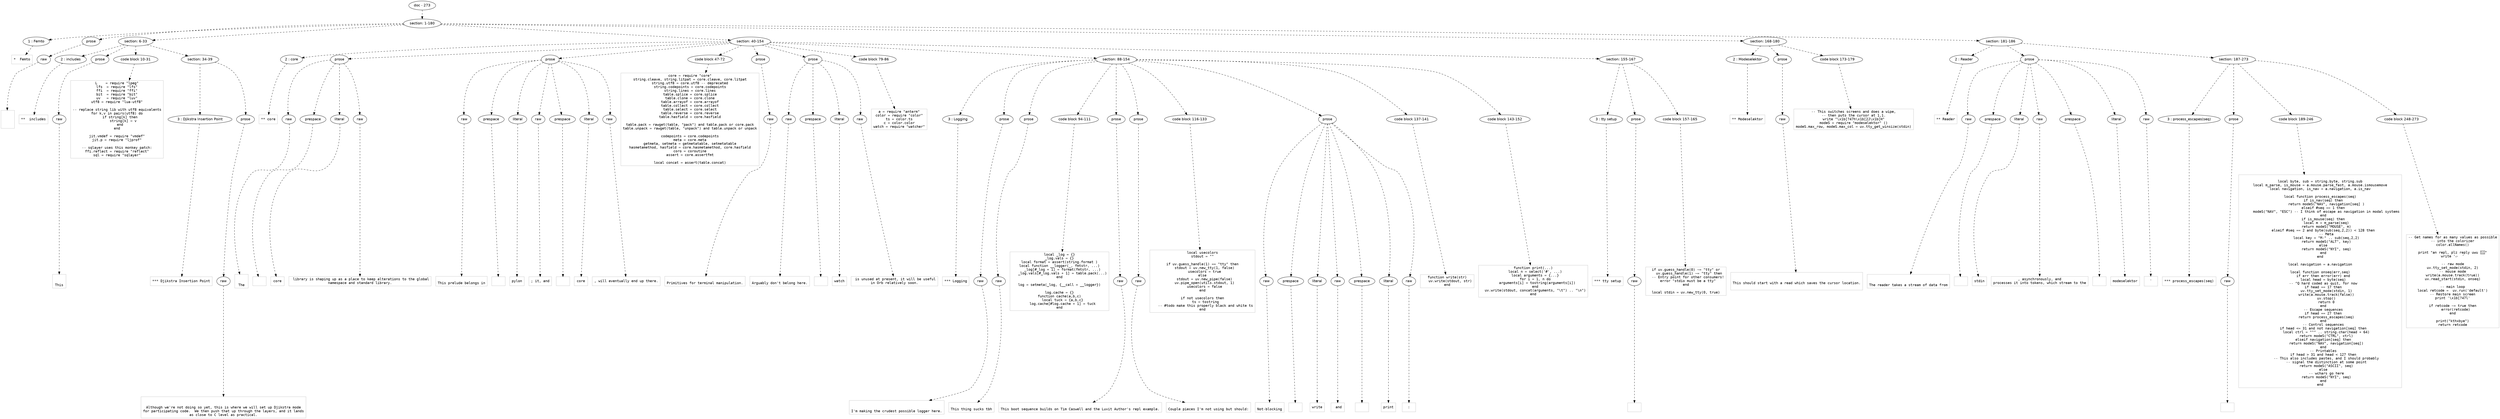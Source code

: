 digraph lpegNode {

node [fontname=Helvetica]
edge [style=dashed]

doc_0 [label="doc - 273"]


doc_0 -> { section_1}
{rank=same; section_1}

section_1 [label="section: 1-180"]


// END RANK doc_0

section_1 -> { header_2 prose_3 section_4 section_5 section_6 section_7}
{rank=same; header_2 prose_3 section_4 section_5 section_6 section_7}

header_2 [label="1 : Femto"]

prose_3 [label="prose"]

section_4 [label="section: 6-33"]

section_5 [label="section: 40-154"]

section_6 [label="section: 168-180"]

section_7 [label="section: 181-186"]


// END RANK section_1

header_2 -> leaf_8
leaf_8  [color=Gray,shape=rectangle,fontname=Inconsolata,label="*  Femto"]
// END RANK header_2

prose_3 -> { raw_9}
{rank=same; raw_9}

raw_9 [label="raw"]


// END RANK prose_3

raw_9 -> leaf_10
leaf_10  [color=Gray,shape=rectangle,fontname=Inconsolata,label="



"]
// END RANK raw_9

section_4 -> { header_11 prose_12 codeblock_13 section_14}
{rank=same; header_11 prose_12 codeblock_13 section_14}

header_11 [label="2 : includes"]

prose_12 [label="prose"]

codeblock_13 [label="code block 10-31"]

section_14 [label="section: 34-39"]


// END RANK section_4

header_11 -> leaf_15
leaf_15  [color=Gray,shape=rectangle,fontname=Inconsolata,label="**  includes"]
// END RANK header_11

prose_12 -> { raw_16}
{rank=same; raw_16}

raw_16 [label="raw"]


// END RANK prose_12

raw_16 -> leaf_17
leaf_17  [color=Gray,shape=rectangle,fontname=Inconsolata,label="

This
"]
// END RANK raw_16

codeblock_13 -> leaf_18
leaf_18  [color=Gray,shape=rectangle,fontname=Inconsolata,label="L    = require \"lpeg\"
lfs  = require \"lfs\"
ffi  = require \"ffi\"
bit  = require \"bit\"
uv   = require \"luv\"
utf8 = require \"lua-utf8\"

-- replace string lib with utf8 equivalents
for k,v in pairs(utf8) do
   if string[k] then
      string[k] = v
   end
end

jit.vmdef = require \"vmdef\"
jit.p = require \"ljprof\"

-- sqlayer uses this monkey patch:
ffi.reflect = require \"reflect\"
sql = require \"sqlayer\""]
// END RANK codeblock_13

section_14 -> { header_19 prose_20}
{rank=same; header_19 prose_20}

header_19 [label="3 : Djikstra Insertion Point"]

prose_20 [label="prose"]


// END RANK section_14

header_19 -> leaf_21
leaf_21  [color=Gray,shape=rectangle,fontname=Inconsolata,label="*** Djikstra Insertion Point"]
// END RANK header_19

prose_20 -> { raw_22}
{rank=same; raw_22}

raw_22 [label="raw"]


// END RANK prose_20

raw_22 -> leaf_23
leaf_23  [color=Gray,shape=rectangle,fontname=Inconsolata,label="

Although we're not doing so yet, this is where we will set up Djikstra mode
for participating code.  We then push that up through the layers, and it lands
as close to C level as practical.
"]
// END RANK raw_22

section_5 -> { header_24 prose_25 prose_26 codeblock_27 prose_28 prose_29 codeblock_30 section_31 section_32}
{rank=same; header_24 prose_25 prose_26 codeblock_27 prose_28 prose_29 codeblock_30 section_31 section_32}

header_24 [label="2 : core"]

prose_25 [label="prose"]

prose_26 [label="prose"]

codeblock_27 [label="code block 47-72"]

prose_28 [label="prose"]

prose_29 [label="prose"]

codeblock_30 [label="code block 79-86"]

section_31 [label="section: 88-154"]

section_32 [label="section: 155-167"]


// END RANK section_5

header_24 -> leaf_33
leaf_33  [color=Gray,shape=rectangle,fontname=Inconsolata,label="** core"]
// END RANK header_24

prose_25 -> { raw_34 prespace_35 literal_36 raw_37}
{rank=same; raw_34 prespace_35 literal_36 raw_37}

raw_34 [label="raw"]

prespace_35 [label="prespace"]

literal_36 [label="literal"]

raw_37 [label="raw"]


// END RANK prose_25

raw_34 -> leaf_38
leaf_38  [color=Gray,shape=rectangle,fontname=Inconsolata,label="

The"]
// END RANK raw_34

prespace_35 -> leaf_39
leaf_39  [color=Gray,shape=rectangle,fontname=Inconsolata,label=" "]
// END RANK prespace_35

literal_36 -> leaf_40
leaf_40  [color=Gray,shape=rectangle,fontname=Inconsolata,label="core"]
// END RANK literal_36

raw_37 -> leaf_41
leaf_41  [color=Gray,shape=rectangle,fontname=Inconsolata,label=" library is shaping up as a place to keep alterations to the global
namespace and standard library.
"]
// END RANK raw_37

prose_26 -> { raw_42 prespace_43 literal_44 raw_45 prespace_46 literal_47 raw_48}
{rank=same; raw_42 prespace_43 literal_44 raw_45 prespace_46 literal_47 raw_48}

raw_42 [label="raw"]

prespace_43 [label="prespace"]

literal_44 [label="literal"]

raw_45 [label="raw"]

prespace_46 [label="prespace"]

literal_47 [label="literal"]

raw_48 [label="raw"]


// END RANK prose_26

raw_42 -> leaf_49
leaf_49  [color=Gray,shape=rectangle,fontname=Inconsolata,label="
This prelude belongs in"]
// END RANK raw_42

prespace_43 -> leaf_50
leaf_50  [color=Gray,shape=rectangle,fontname=Inconsolata,label=" "]
// END RANK prespace_43

literal_44 -> leaf_51
leaf_51  [color=Gray,shape=rectangle,fontname=Inconsolata,label="pylon"]
// END RANK literal_44

raw_45 -> leaf_52
leaf_52  [color=Gray,shape=rectangle,fontname=Inconsolata,label="; it, and"]
// END RANK raw_45

prespace_46 -> leaf_53
leaf_53  [color=Gray,shape=rectangle,fontname=Inconsolata,label=" "]
// END RANK prespace_46

literal_47 -> leaf_54
leaf_54  [color=Gray,shape=rectangle,fontname=Inconsolata,label="core"]
// END RANK literal_47

raw_48 -> leaf_55
leaf_55  [color=Gray,shape=rectangle,fontname=Inconsolata,label=", will eventually end up there.
"]
// END RANK raw_48

codeblock_27 -> leaf_56
leaf_56  [color=Gray,shape=rectangle,fontname=Inconsolata,label="core = require \"core\"
string.cleave, string.litpat = core.cleave, core.litpat
string.utf8 = core.utf8 -- deprecated
string.codepoints = core.codepoints
string.lines = core.lines
table.splice = core.splice
table.clone = core.clone
table.arrayof = core.arrayof
table.collect = core.collect
table.select = core.select
table.reverse = core.reverse
table.hasfield = core.hasfield

table.pack = rawget(table, \"pack\") and table.pack or core.pack
table.unpack = rawget(table, \"unpack\") and table.unpack or unpack

codepoints = core.codepoints
meta = core.meta
getmeta, setmeta = getmetatable, setmetatable
hasmetamethod, hasfield = core.hasmetamethod, core.hasfield
coro = coroutine
assert = core.assertfmt

local concat = assert(table.concat)"]
// END RANK codeblock_27

prose_28 -> { raw_57}
{rank=same; raw_57}

raw_57 [label="raw"]


// END RANK prose_28

raw_57 -> leaf_58
leaf_58  [color=Gray,shape=rectangle,fontname=Inconsolata,label="
Primitives for terminal manipulation.
"]
// END RANK raw_57

prose_29 -> { raw_59 prespace_60 literal_61 raw_62}
{rank=same; raw_59 prespace_60 literal_61 raw_62}

raw_59 [label="raw"]

prespace_60 [label="prespace"]

literal_61 [label="literal"]

raw_62 [label="raw"]


// END RANK prose_29

raw_59 -> leaf_63
leaf_63  [color=Gray,shape=rectangle,fontname=Inconsolata,label="
Arguably don't belong here."]
// END RANK raw_59

prespace_60 -> leaf_64
leaf_64  [color=Gray,shape=rectangle,fontname=Inconsolata,label=" "]
// END RANK prespace_60

literal_61 -> leaf_65
leaf_65  [color=Gray,shape=rectangle,fontname=Inconsolata,label="watch"]
// END RANK literal_61

raw_62 -> leaf_66
leaf_66  [color=Gray,shape=rectangle,fontname=Inconsolata,label=" is unused at present, it will be useful
in Orb relatively soon.
"]
// END RANK raw_62

codeblock_30 -> leaf_67
leaf_67  [color=Gray,shape=rectangle,fontname=Inconsolata,label="a = require \"anterm\"
color = require \"color\"
ts = color.ts
c = color.color
watch = require \"watcher\"
"]
// END RANK codeblock_30

section_31 -> { header_68 prose_69 prose_70 codeblock_71 prose_72 prose_73 codeblock_74 prose_75 codeblock_76 codeblock_77}
{rank=same; header_68 prose_69 prose_70 codeblock_71 prose_72 prose_73 codeblock_74 prose_75 codeblock_76 codeblock_77}

header_68 [label="3 : Logging"]

prose_69 [label="prose"]

prose_70 [label="prose"]

codeblock_71 [label="code block 94-111"]

prose_72 [label="prose"]

prose_73 [label="prose"]

codeblock_74 [label="code block 116-133"]

prose_75 [label="prose"]

codeblock_76 [label="code block 137-141"]

codeblock_77 [label="code block 143-152"]


// END RANK section_31

header_68 -> leaf_78
leaf_78  [color=Gray,shape=rectangle,fontname=Inconsolata,label="*** Logging"]
// END RANK header_68

prose_69 -> { raw_79}
{rank=same; raw_79}

raw_79 [label="raw"]


// END RANK prose_69

raw_79 -> leaf_80
leaf_80  [color=Gray,shape=rectangle,fontname=Inconsolata,label="

I'm making the crudest possible logger here.
"]
// END RANK raw_79

prose_70 -> { raw_81}
{rank=same; raw_81}

raw_81 [label="raw"]


// END RANK prose_70

raw_81 -> leaf_82
leaf_82  [color=Gray,shape=rectangle,fontname=Inconsolata,label="
This thing sucks tbh
"]
// END RANK raw_81

codeblock_71 -> leaf_83
leaf_83  [color=Gray,shape=rectangle,fontname=Inconsolata,label="local _log = {}
_log.vals = {}
local format = assert(string.format )
local function __logger(_, fmtstr, ...)
   _log[#_log + 1] = format(fmtstr, ...)
   _log.vals[#_log.vals + 1] = table.pack(...)
end

log = setmeta(_log, {__call = __logger})

log.cache = {}
function cache(a,b,c)
   local tuck = {a,b,c}
   log.cache[#log.cache + 1] = tuck
end
"]
// END RANK codeblock_71

prose_72 -> { raw_84}
{rank=same; raw_84}

raw_84 [label="raw"]


// END RANK prose_72

raw_84 -> leaf_85
leaf_85  [color=Gray,shape=rectangle,fontname=Inconsolata,label="
This boot sequence builds on Tim Caswell and the Luvit Author's repl example.
"]
// END RANK raw_84

prose_73 -> { raw_86}
{rank=same; raw_86}

raw_86 [label="raw"]


// END RANK prose_73

raw_86 -> leaf_87
leaf_87  [color=Gray,shape=rectangle,fontname=Inconsolata,label="
Couple pieces I'm not using but should:"]
// END RANK raw_86

codeblock_74 -> leaf_88
leaf_88  [color=Gray,shape=rectangle,fontname=Inconsolata,label="local usecolors
stdout = \"\"

if uv.guess_handle(1) == \"tty\" then
  stdout = uv.new_tty(1, false)
  usecolors = true
else
  stdout = uv.new_pipe(false)
  uv.pipe_open(utils.stdout, 1)
  usecolors = false
end

if not usecolors then
   ts = tostring
   -- #todo make this properly black and white ts
end"]
// END RANK codeblock_74

prose_75 -> { raw_89 prespace_90 literal_91 raw_92 prespace_93 literal_94 raw_95}
{rank=same; raw_89 prespace_90 literal_91 raw_92 prespace_93 literal_94 raw_95}

raw_89 [label="raw"]

prespace_90 [label="prespace"]

literal_91 [label="literal"]

raw_92 [label="raw"]

prespace_93 [label="prespace"]

literal_94 [label="literal"]

raw_95 [label="raw"]


// END RANK prose_75

raw_89 -> leaf_96
leaf_96  [color=Gray,shape=rectangle,fontname=Inconsolata,label="
Not-blocking"]
// END RANK raw_89

prespace_90 -> leaf_97
leaf_97  [color=Gray,shape=rectangle,fontname=Inconsolata,label=" "]
// END RANK prespace_90

literal_91 -> leaf_98
leaf_98  [color=Gray,shape=rectangle,fontname=Inconsolata,label="write"]
// END RANK literal_91

raw_92 -> leaf_99
leaf_99  [color=Gray,shape=rectangle,fontname=Inconsolata,label=" and"]
// END RANK raw_92

prespace_93 -> leaf_100
leaf_100  [color=Gray,shape=rectangle,fontname=Inconsolata,label=" "]
// END RANK prespace_93

literal_94 -> leaf_101
leaf_101  [color=Gray,shape=rectangle,fontname=Inconsolata,label="print"]
// END RANK literal_94

raw_95 -> leaf_102
leaf_102  [color=Gray,shape=rectangle,fontname=Inconsolata,label=":
"]
// END RANK raw_95

codeblock_76 -> leaf_103
leaf_103  [color=Gray,shape=rectangle,fontname=Inconsolata,label="function write(str)
   uv.write(stdout, str)
end"]
// END RANK codeblock_76

codeblock_77 -> leaf_104
leaf_104  [color=Gray,shape=rectangle,fontname=Inconsolata,label="function print(...)
  local n = select('#', ...)
  local arguments = {...}
  for i = 1, n do
    arguments[i] = tostring(arguments[i])
  end
  uv.write(stdout, concat(arguments, \"\\t\") .. \"\\n\")
end"]
// END RANK codeblock_77

section_32 -> { header_105 prose_106 codeblock_107}
{rank=same; header_105 prose_106 codeblock_107}

header_105 [label="3 : tty setup"]

prose_106 [label="prose"]

codeblock_107 [label="code block 157-165"]


// END RANK section_32

header_105 -> leaf_108
leaf_108  [color=Gray,shape=rectangle,fontname=Inconsolata,label="*** tty setup"]
// END RANK header_105

prose_106 -> { raw_109}
{rank=same; raw_109}

raw_109 [label="raw"]


// END RANK prose_106

raw_109 -> leaf_110
leaf_110  [color=Gray,shape=rectangle,fontname=Inconsolata,label="
"]
// END RANK raw_109

codeblock_107 -> leaf_111
leaf_111  [color=Gray,shape=rectangle,fontname=Inconsolata,label="if uv.guess_handle(0) ~= \"tty\" or
   uv.guess_handle(1) ~= \"tty\" then
  -- Entry point for other consumers!
  error \"stdio must be a tty\"
end

local stdin = uv.new_tty(0, true)"]
// END RANK codeblock_107

section_6 -> { header_112 prose_113 codeblock_114}
{rank=same; header_112 prose_113 codeblock_114}

header_112 [label="2 : Modeselektor"]

prose_113 [label="prose"]

codeblock_114 [label="code block 173-179"]


// END RANK section_6

header_112 -> leaf_115
leaf_115  [color=Gray,shape=rectangle,fontname=Inconsolata,label="** Modeselektor"]
// END RANK header_112

prose_113 -> { raw_116}
{rank=same; raw_116}

raw_116 [label="raw"]


// END RANK prose_113

raw_116 -> leaf_117
leaf_117  [color=Gray,shape=rectangle,fontname=Inconsolata,label="

This should start with a read which saves the cursor location.

"]
// END RANK raw_116

codeblock_114 -> leaf_118
leaf_118  [color=Gray,shape=rectangle,fontname=Inconsolata,label="-- This switches screens and does a wipe,
-- then puts the cursor at 1,1.
write \"\\x1b[?47h\\x1b[2J\\x1b[H\"
modeS = require \"modeselektor\" ()
modeS.max_row, modeS.max_col = uv.tty_get_winsize(stdin)"]
// END RANK codeblock_114

section_7 -> { header_119 prose_120 section_121}
{rank=same; header_119 prose_120 section_121}

header_119 [label="2 : Reader"]

prose_120 [label="prose"]

section_121 [label="section: 187-273"]


// END RANK section_7

header_119 -> leaf_122
leaf_122  [color=Gray,shape=rectangle,fontname=Inconsolata,label="** Reader"]
// END RANK header_119

prose_120 -> { raw_123 prespace_124 literal_125 raw_126 prespace_127 literal_128 raw_129}
{rank=same; raw_123 prespace_124 literal_125 raw_126 prespace_127 literal_128 raw_129}

raw_123 [label="raw"]

prespace_124 [label="prespace"]

literal_125 [label="literal"]

raw_126 [label="raw"]

prespace_127 [label="prespace"]

literal_128 [label="literal"]

raw_129 [label="raw"]


// END RANK prose_120

raw_123 -> leaf_130
leaf_130  [color=Gray,shape=rectangle,fontname=Inconsolata,label="

The reader takes a stream of data from"]
// END RANK raw_123

prespace_124 -> leaf_131
leaf_131  [color=Gray,shape=rectangle,fontname=Inconsolata,label=" "]
// END RANK prespace_124

literal_125 -> leaf_132
leaf_132  [color=Gray,shape=rectangle,fontname=Inconsolata,label="stdin"]
// END RANK literal_125

raw_126 -> leaf_133
leaf_133  [color=Gray,shape=rectangle,fontname=Inconsolata,label=", asynchronously, and
processes it into tokens, which stream to the"]
// END RANK raw_126

prespace_127 -> leaf_134
leaf_134  [color=Gray,shape=rectangle,fontname=Inconsolata,label=" "]
// END RANK prespace_127

literal_128 -> leaf_135
leaf_135  [color=Gray,shape=rectangle,fontname=Inconsolata,label="modeselektor"]
// END RANK literal_128

raw_129 -> leaf_136
leaf_136  [color=Gray,shape=rectangle,fontname=Inconsolata,label=".

"]
// END RANK raw_129

section_121 -> { header_137 prose_138 codeblock_139 codeblock_140}
{rank=same; header_137 prose_138 codeblock_139 codeblock_140}

header_137 [label="3 : process_escapes(seq)"]

prose_138 [label="prose"]

codeblock_139 [label="code block 189-246"]

codeblock_140 [label="code block 248-273"]


// END RANK section_121

header_137 -> leaf_141
leaf_141  [color=Gray,shape=rectangle,fontname=Inconsolata,label="*** process_escapes(seq)"]
// END RANK header_137

prose_138 -> { raw_142}
{rank=same; raw_142}

raw_142 [label="raw"]


// END RANK prose_138

raw_142 -> leaf_143
leaf_143  [color=Gray,shape=rectangle,fontname=Inconsolata,label="
"]
// END RANK raw_142

codeblock_139 -> leaf_144
leaf_144  [color=Gray,shape=rectangle,fontname=Inconsolata,label="
local byte, sub = string.byte, string.sub
local m_parse, is_mouse = a.mouse.parse_fast, a.mouse.ismousemove
local navigation, is_nav = a.navigation, a.is_nav

local function process_escapes(seq)
   if is_nav(seq) then
      return modeS(\"NAV\", navigation[seq] )
   elseif #seq == 1 then
      modeS(\"NAV\", \"ESC\") -- I think of escape as navigation in modal systems
   end
   if is_mouse(seq) then
      local m = m_parse(seq)
      return modeS(\"MOUSE\", m)
   elseif #seq == 2 and byte(sub(seq,2,2)) < 128 then
      -- Meta
      local key = \"M-\" .. sub(seq,2,2)
      return modeS(\"ALT\", key)
   else
      return modeS(\"NYI\", seq)
   end
end

local navigation = a.navigation

local function onseq(err,seq)
   if err then error(err) end
   local head = byte(seq)
   -- ^Q hard coded as quit, for now
   if head == 17 then
      uv.tty_set_mode(stdin, 1)
      write(a.mouse.track(false))
      uv.stop()
      return 0
   end
   -- Escape sequences
   if head == 27 then
      return process_escapes(seq)
   end
   -- Control sequences
   if head <= 31 and not navigation[seq] then
      local ctrl = \"^\" .. string.char(head + 64)
      return modeS(\"CTRL\", ctrl)
   elseif navigation[seq] then
      return modeS(\"NAV\", navigation[seq])
   end
   -- Printables
   if head > 31 and head < 127 then
      -- This also includes pastes, and I should probably
      -- signal the distinction at some point
      return modeS(\"ASCII\", seq)
   else
      -- wchars go here
      return modeS(\"NYI\", seq)
   end
end"]
// END RANK codeblock_139

codeblock_140 -> leaf_145
leaf_145  [color=Gray,shape=rectangle,fontname=Inconsolata,label="-- Get names for as many values as possible
-- into the colorizer
color.allNames()

print \"an repl, plz reply uwu 👀\"
write '👉  '

-- raw mode
uv.tty_set_mode(stdin, 2)
-- mouse mode
write(a.mouse.track(true))
uv.read_start(stdin, onseq)

-- main loop
local retcode =  uv.run('default')
-- Restore main screen
print '\\x1b[?47l'

if retcode ~= true then
   error(retcode)
end

print(\"kthxbye\")
return retcode"]
// END RANK codeblock_140


}
